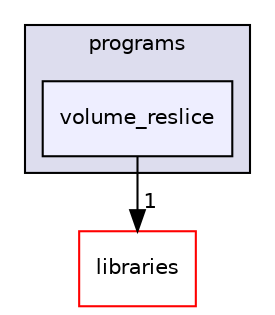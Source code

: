 digraph "xmipp/legacy/applications/programs/volume_reslice" {
  compound=true
  node [ fontsize="10", fontname="Helvetica"];
  edge [ labelfontsize="10", labelfontname="Helvetica"];
  subgraph clusterdir_a205c211814f26c7bbd02dbfc70fcda8 {
    graph [ bgcolor="#ddddee", pencolor="black", label="programs" fontname="Helvetica", fontsize="10", URL="dir_a205c211814f26c7bbd02dbfc70fcda8.html"]
  dir_81a8cc91fb3572f4101e887e06fa9d85 [shape=box, label="volume_reslice", style="filled", fillcolor="#eeeeff", pencolor="black", URL="dir_81a8cc91fb3572f4101e887e06fa9d85.html"];
  }
  dir_ec5db26cfb72886407809adaaec84b8a [shape=box label="libraries" fillcolor="white" style="filled" color="red" URL="dir_ec5db26cfb72886407809adaaec84b8a.html"];
  dir_81a8cc91fb3572f4101e887e06fa9d85->dir_ec5db26cfb72886407809adaaec84b8a [headlabel="1", labeldistance=1.5 headhref="dir_000314_000320.html"];
}
